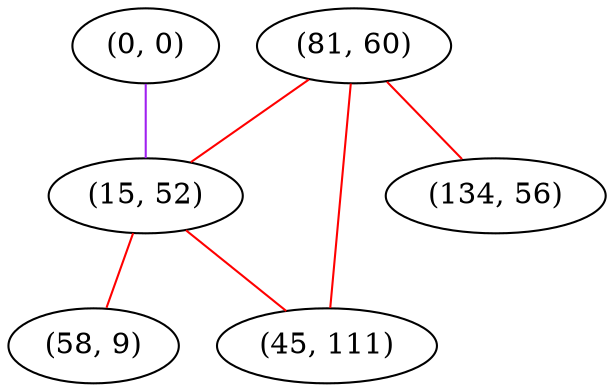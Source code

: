 graph "" {
"(0, 0)";
"(81, 60)";
"(15, 52)";
"(45, 111)";
"(58, 9)";
"(134, 56)";
"(0, 0)" -- "(15, 52)"  [color=purple, key=0, weight=4];
"(81, 60)" -- "(15, 52)"  [color=red, key=0, weight=1];
"(81, 60)" -- "(45, 111)"  [color=red, key=0, weight=1];
"(81, 60)" -- "(134, 56)"  [color=red, key=0, weight=1];
"(15, 52)" -- "(45, 111)"  [color=red, key=0, weight=1];
"(15, 52)" -- "(58, 9)"  [color=red, key=0, weight=1];
}

